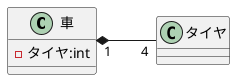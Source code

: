 @startuml クラス図
left to right direction
class "車" as car {
- タイヤ:int
}
class "タイヤ" as taiya {
}
car "1" *-- "4" taiya
@enduml